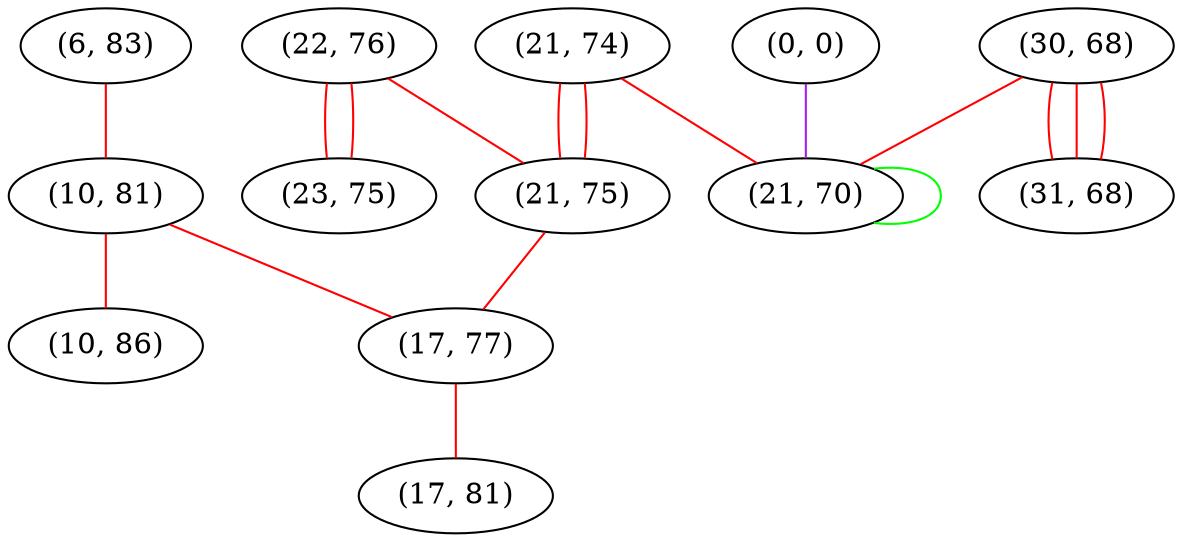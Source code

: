 graph "" {
"(6, 83)";
"(0, 0)";
"(10, 81)";
"(30, 68)";
"(31, 68)";
"(22, 76)";
"(23, 75)";
"(21, 74)";
"(21, 75)";
"(21, 70)";
"(17, 77)";
"(10, 86)";
"(17, 81)";
"(6, 83)" -- "(10, 81)"  [color=red, key=0, weight=1];
"(0, 0)" -- "(21, 70)"  [color=purple, key=0, weight=4];
"(10, 81)" -- "(17, 77)"  [color=red, key=0, weight=1];
"(10, 81)" -- "(10, 86)"  [color=red, key=0, weight=1];
"(30, 68)" -- "(21, 70)"  [color=red, key=0, weight=1];
"(30, 68)" -- "(31, 68)"  [color=red, key=0, weight=1];
"(30, 68)" -- "(31, 68)"  [color=red, key=1, weight=1];
"(30, 68)" -- "(31, 68)"  [color=red, key=2, weight=1];
"(22, 76)" -- "(23, 75)"  [color=red, key=0, weight=1];
"(22, 76)" -- "(23, 75)"  [color=red, key=1, weight=1];
"(22, 76)" -- "(21, 75)"  [color=red, key=0, weight=1];
"(21, 74)" -- "(21, 70)"  [color=red, key=0, weight=1];
"(21, 74)" -- "(21, 75)"  [color=red, key=0, weight=1];
"(21, 74)" -- "(21, 75)"  [color=red, key=1, weight=1];
"(21, 75)" -- "(17, 77)"  [color=red, key=0, weight=1];
"(21, 70)" -- "(21, 70)"  [color=green, key=0, weight=2];
"(17, 77)" -- "(17, 81)"  [color=red, key=0, weight=1];
}
